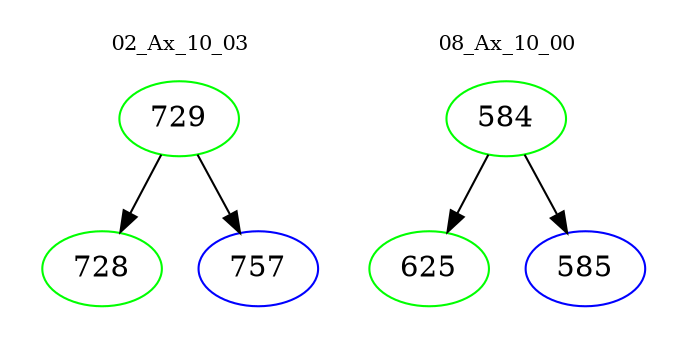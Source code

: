 digraph{
subgraph cluster_0 {
color = white
label = "02_Ax_10_03";
fontsize=10;
T0_729 [label="729", color="green"]
T0_729 -> T0_728 [color="black"]
T0_728 [label="728", color="green"]
T0_729 -> T0_757 [color="black"]
T0_757 [label="757", color="blue"]
}
subgraph cluster_1 {
color = white
label = "08_Ax_10_00";
fontsize=10;
T1_584 [label="584", color="green"]
T1_584 -> T1_625 [color="black"]
T1_625 [label="625", color="green"]
T1_584 -> T1_585 [color="black"]
T1_585 [label="585", color="blue"]
}
}
